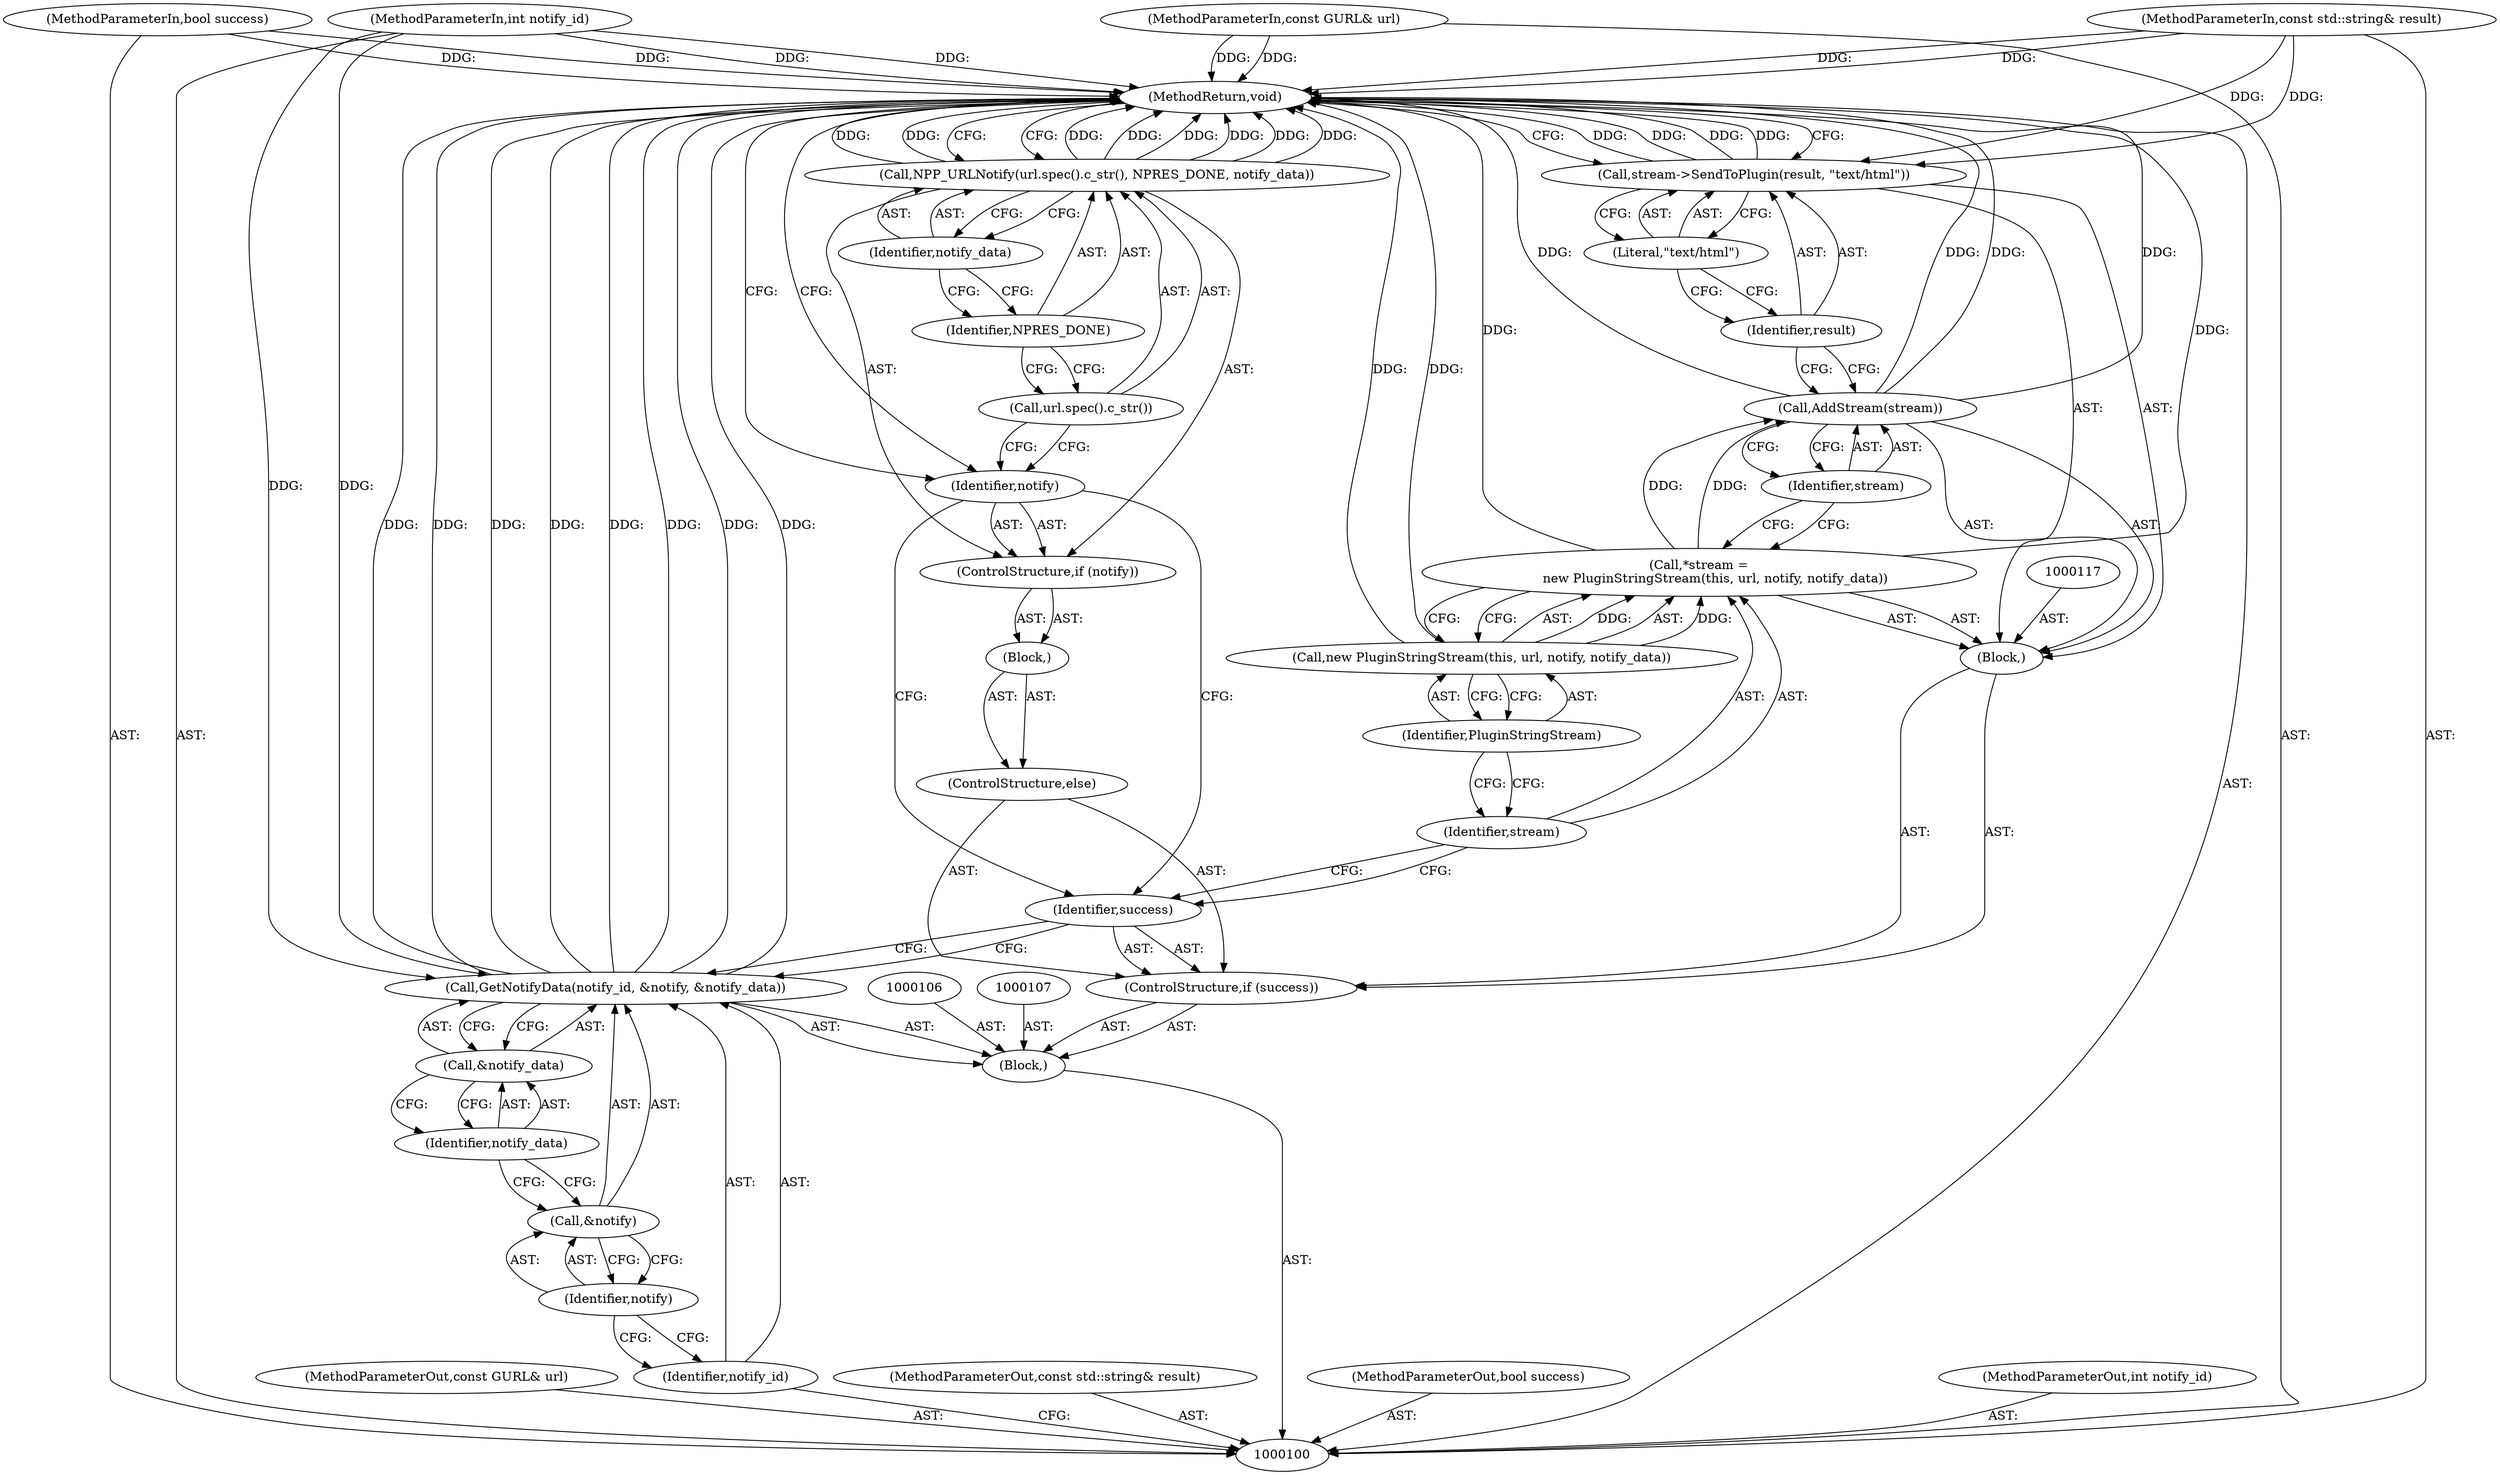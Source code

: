digraph "0_Chrome_ea3d1d84be3d6f97bf50e76511c9e26af6895533_33" {
"1000135" [label="(MethodReturn,void)"];
"1000101" [label="(MethodParameterIn,const GURL& url)"];
"1000183" [label="(MethodParameterOut,const GURL& url)"];
"1000118" [label="(Call,*stream =\n        new PluginStringStream(this, url, notify, notify_data))"];
"1000119" [label="(Identifier,stream)"];
"1000116" [label="(Block,)"];
"1000121" [label="(Identifier,PluginStringStream)"];
"1000120" [label="(Call,new PluginStringStream(this, url, notify, notify_data))"];
"1000123" [label="(Identifier,stream)"];
"1000122" [label="(Call,AddStream(stream))"];
"1000125" [label="(Identifier,result)"];
"1000126" [label="(Literal,\"text/html\")"];
"1000124" [label="(Call,stream->SendToPlugin(result, \"text/html\"))"];
"1000128" [label="(Block,)"];
"1000127" [label="(ControlStructure,else)"];
"1000129" [label="(ControlStructure,if (notify))"];
"1000130" [label="(Identifier,notify)"];
"1000132" [label="(Call,url.spec().c_str())"];
"1000133" [label="(Identifier,NPRES_DONE)"];
"1000134" [label="(Identifier,notify_data)"];
"1000131" [label="(Call,NPP_URLNotify(url.spec().c_str(), NPRES_DONE, notify_data))"];
"1000102" [label="(MethodParameterIn,const std::string& result)"];
"1000184" [label="(MethodParameterOut,const std::string& result)"];
"1000103" [label="(MethodParameterIn,bool success)"];
"1000185" [label="(MethodParameterOut,bool success)"];
"1000104" [label="(MethodParameterIn,int notify_id)"];
"1000186" [label="(MethodParameterOut,int notify_id)"];
"1000105" [label="(Block,)"];
"1000109" [label="(Identifier,notify_id)"];
"1000108" [label="(Call,GetNotifyData(notify_id, &notify, &notify_data))"];
"1000110" [label="(Call,&notify)"];
"1000111" [label="(Identifier,notify)"];
"1000112" [label="(Call,&notify_data)"];
"1000113" [label="(Identifier,notify_data)"];
"1000114" [label="(ControlStructure,if (success))"];
"1000115" [label="(Identifier,success)"];
"1000135" -> "1000100"  [label="AST: "];
"1000135" -> "1000124"  [label="CFG: "];
"1000135" -> "1000131"  [label="CFG: "];
"1000135" -> "1000130"  [label="CFG: "];
"1000124" -> "1000135"  [label="DDG: "];
"1000124" -> "1000135"  [label="DDG: "];
"1000108" -> "1000135"  [label="DDG: "];
"1000108" -> "1000135"  [label="DDG: "];
"1000108" -> "1000135"  [label="DDG: "];
"1000108" -> "1000135"  [label="DDG: "];
"1000104" -> "1000135"  [label="DDG: "];
"1000120" -> "1000135"  [label="DDG: "];
"1000122" -> "1000135"  [label="DDG: "];
"1000122" -> "1000135"  [label="DDG: "];
"1000131" -> "1000135"  [label="DDG: "];
"1000131" -> "1000135"  [label="DDG: "];
"1000131" -> "1000135"  [label="DDG: "];
"1000131" -> "1000135"  [label="DDG: "];
"1000103" -> "1000135"  [label="DDG: "];
"1000102" -> "1000135"  [label="DDG: "];
"1000101" -> "1000135"  [label="DDG: "];
"1000118" -> "1000135"  [label="DDG: "];
"1000101" -> "1000100"  [label="AST: "];
"1000101" -> "1000135"  [label="DDG: "];
"1000183" -> "1000100"  [label="AST: "];
"1000118" -> "1000116"  [label="AST: "];
"1000118" -> "1000120"  [label="CFG: "];
"1000119" -> "1000118"  [label="AST: "];
"1000120" -> "1000118"  [label="AST: "];
"1000123" -> "1000118"  [label="CFG: "];
"1000118" -> "1000135"  [label="DDG: "];
"1000120" -> "1000118"  [label="DDG: "];
"1000118" -> "1000122"  [label="DDG: "];
"1000119" -> "1000118"  [label="AST: "];
"1000119" -> "1000115"  [label="CFG: "];
"1000121" -> "1000119"  [label="CFG: "];
"1000116" -> "1000114"  [label="AST: "];
"1000117" -> "1000116"  [label="AST: "];
"1000118" -> "1000116"  [label="AST: "];
"1000122" -> "1000116"  [label="AST: "];
"1000124" -> "1000116"  [label="AST: "];
"1000121" -> "1000120"  [label="AST: "];
"1000121" -> "1000119"  [label="CFG: "];
"1000120" -> "1000121"  [label="CFG: "];
"1000120" -> "1000118"  [label="AST: "];
"1000120" -> "1000121"  [label="CFG: "];
"1000121" -> "1000120"  [label="AST: "];
"1000118" -> "1000120"  [label="CFG: "];
"1000120" -> "1000135"  [label="DDG: "];
"1000120" -> "1000118"  [label="DDG: "];
"1000123" -> "1000122"  [label="AST: "];
"1000123" -> "1000118"  [label="CFG: "];
"1000122" -> "1000123"  [label="CFG: "];
"1000122" -> "1000116"  [label="AST: "];
"1000122" -> "1000123"  [label="CFG: "];
"1000123" -> "1000122"  [label="AST: "];
"1000125" -> "1000122"  [label="CFG: "];
"1000122" -> "1000135"  [label="DDG: "];
"1000122" -> "1000135"  [label="DDG: "];
"1000118" -> "1000122"  [label="DDG: "];
"1000125" -> "1000124"  [label="AST: "];
"1000125" -> "1000122"  [label="CFG: "];
"1000126" -> "1000125"  [label="CFG: "];
"1000126" -> "1000124"  [label="AST: "];
"1000126" -> "1000125"  [label="CFG: "];
"1000124" -> "1000126"  [label="CFG: "];
"1000124" -> "1000116"  [label="AST: "];
"1000124" -> "1000126"  [label="CFG: "];
"1000125" -> "1000124"  [label="AST: "];
"1000126" -> "1000124"  [label="AST: "];
"1000135" -> "1000124"  [label="CFG: "];
"1000124" -> "1000135"  [label="DDG: "];
"1000124" -> "1000135"  [label="DDG: "];
"1000102" -> "1000124"  [label="DDG: "];
"1000128" -> "1000127"  [label="AST: "];
"1000129" -> "1000128"  [label="AST: "];
"1000127" -> "1000114"  [label="AST: "];
"1000128" -> "1000127"  [label="AST: "];
"1000129" -> "1000128"  [label="AST: "];
"1000130" -> "1000129"  [label="AST: "];
"1000131" -> "1000129"  [label="AST: "];
"1000130" -> "1000129"  [label="AST: "];
"1000130" -> "1000115"  [label="CFG: "];
"1000132" -> "1000130"  [label="CFG: "];
"1000135" -> "1000130"  [label="CFG: "];
"1000132" -> "1000131"  [label="AST: "];
"1000132" -> "1000130"  [label="CFG: "];
"1000133" -> "1000132"  [label="CFG: "];
"1000133" -> "1000131"  [label="AST: "];
"1000133" -> "1000132"  [label="CFG: "];
"1000134" -> "1000133"  [label="CFG: "];
"1000134" -> "1000131"  [label="AST: "];
"1000134" -> "1000133"  [label="CFG: "];
"1000131" -> "1000134"  [label="CFG: "];
"1000131" -> "1000129"  [label="AST: "];
"1000131" -> "1000134"  [label="CFG: "];
"1000132" -> "1000131"  [label="AST: "];
"1000133" -> "1000131"  [label="AST: "];
"1000134" -> "1000131"  [label="AST: "];
"1000135" -> "1000131"  [label="CFG: "];
"1000131" -> "1000135"  [label="DDG: "];
"1000131" -> "1000135"  [label="DDG: "];
"1000131" -> "1000135"  [label="DDG: "];
"1000131" -> "1000135"  [label="DDG: "];
"1000102" -> "1000100"  [label="AST: "];
"1000102" -> "1000135"  [label="DDG: "];
"1000102" -> "1000124"  [label="DDG: "];
"1000184" -> "1000100"  [label="AST: "];
"1000103" -> "1000100"  [label="AST: "];
"1000103" -> "1000135"  [label="DDG: "];
"1000185" -> "1000100"  [label="AST: "];
"1000104" -> "1000100"  [label="AST: "];
"1000104" -> "1000135"  [label="DDG: "];
"1000104" -> "1000108"  [label="DDG: "];
"1000186" -> "1000100"  [label="AST: "];
"1000105" -> "1000100"  [label="AST: "];
"1000106" -> "1000105"  [label="AST: "];
"1000107" -> "1000105"  [label="AST: "];
"1000108" -> "1000105"  [label="AST: "];
"1000114" -> "1000105"  [label="AST: "];
"1000109" -> "1000108"  [label="AST: "];
"1000109" -> "1000100"  [label="CFG: "];
"1000111" -> "1000109"  [label="CFG: "];
"1000108" -> "1000105"  [label="AST: "];
"1000108" -> "1000112"  [label="CFG: "];
"1000109" -> "1000108"  [label="AST: "];
"1000110" -> "1000108"  [label="AST: "];
"1000112" -> "1000108"  [label="AST: "];
"1000115" -> "1000108"  [label="CFG: "];
"1000108" -> "1000135"  [label="DDG: "];
"1000108" -> "1000135"  [label="DDG: "];
"1000108" -> "1000135"  [label="DDG: "];
"1000108" -> "1000135"  [label="DDG: "];
"1000104" -> "1000108"  [label="DDG: "];
"1000110" -> "1000108"  [label="AST: "];
"1000110" -> "1000111"  [label="CFG: "];
"1000111" -> "1000110"  [label="AST: "];
"1000113" -> "1000110"  [label="CFG: "];
"1000111" -> "1000110"  [label="AST: "];
"1000111" -> "1000109"  [label="CFG: "];
"1000110" -> "1000111"  [label="CFG: "];
"1000112" -> "1000108"  [label="AST: "];
"1000112" -> "1000113"  [label="CFG: "];
"1000113" -> "1000112"  [label="AST: "];
"1000108" -> "1000112"  [label="CFG: "];
"1000113" -> "1000112"  [label="AST: "];
"1000113" -> "1000110"  [label="CFG: "];
"1000112" -> "1000113"  [label="CFG: "];
"1000114" -> "1000105"  [label="AST: "];
"1000115" -> "1000114"  [label="AST: "];
"1000116" -> "1000114"  [label="AST: "];
"1000127" -> "1000114"  [label="AST: "];
"1000115" -> "1000114"  [label="AST: "];
"1000115" -> "1000108"  [label="CFG: "];
"1000119" -> "1000115"  [label="CFG: "];
"1000130" -> "1000115"  [label="CFG: "];
}
